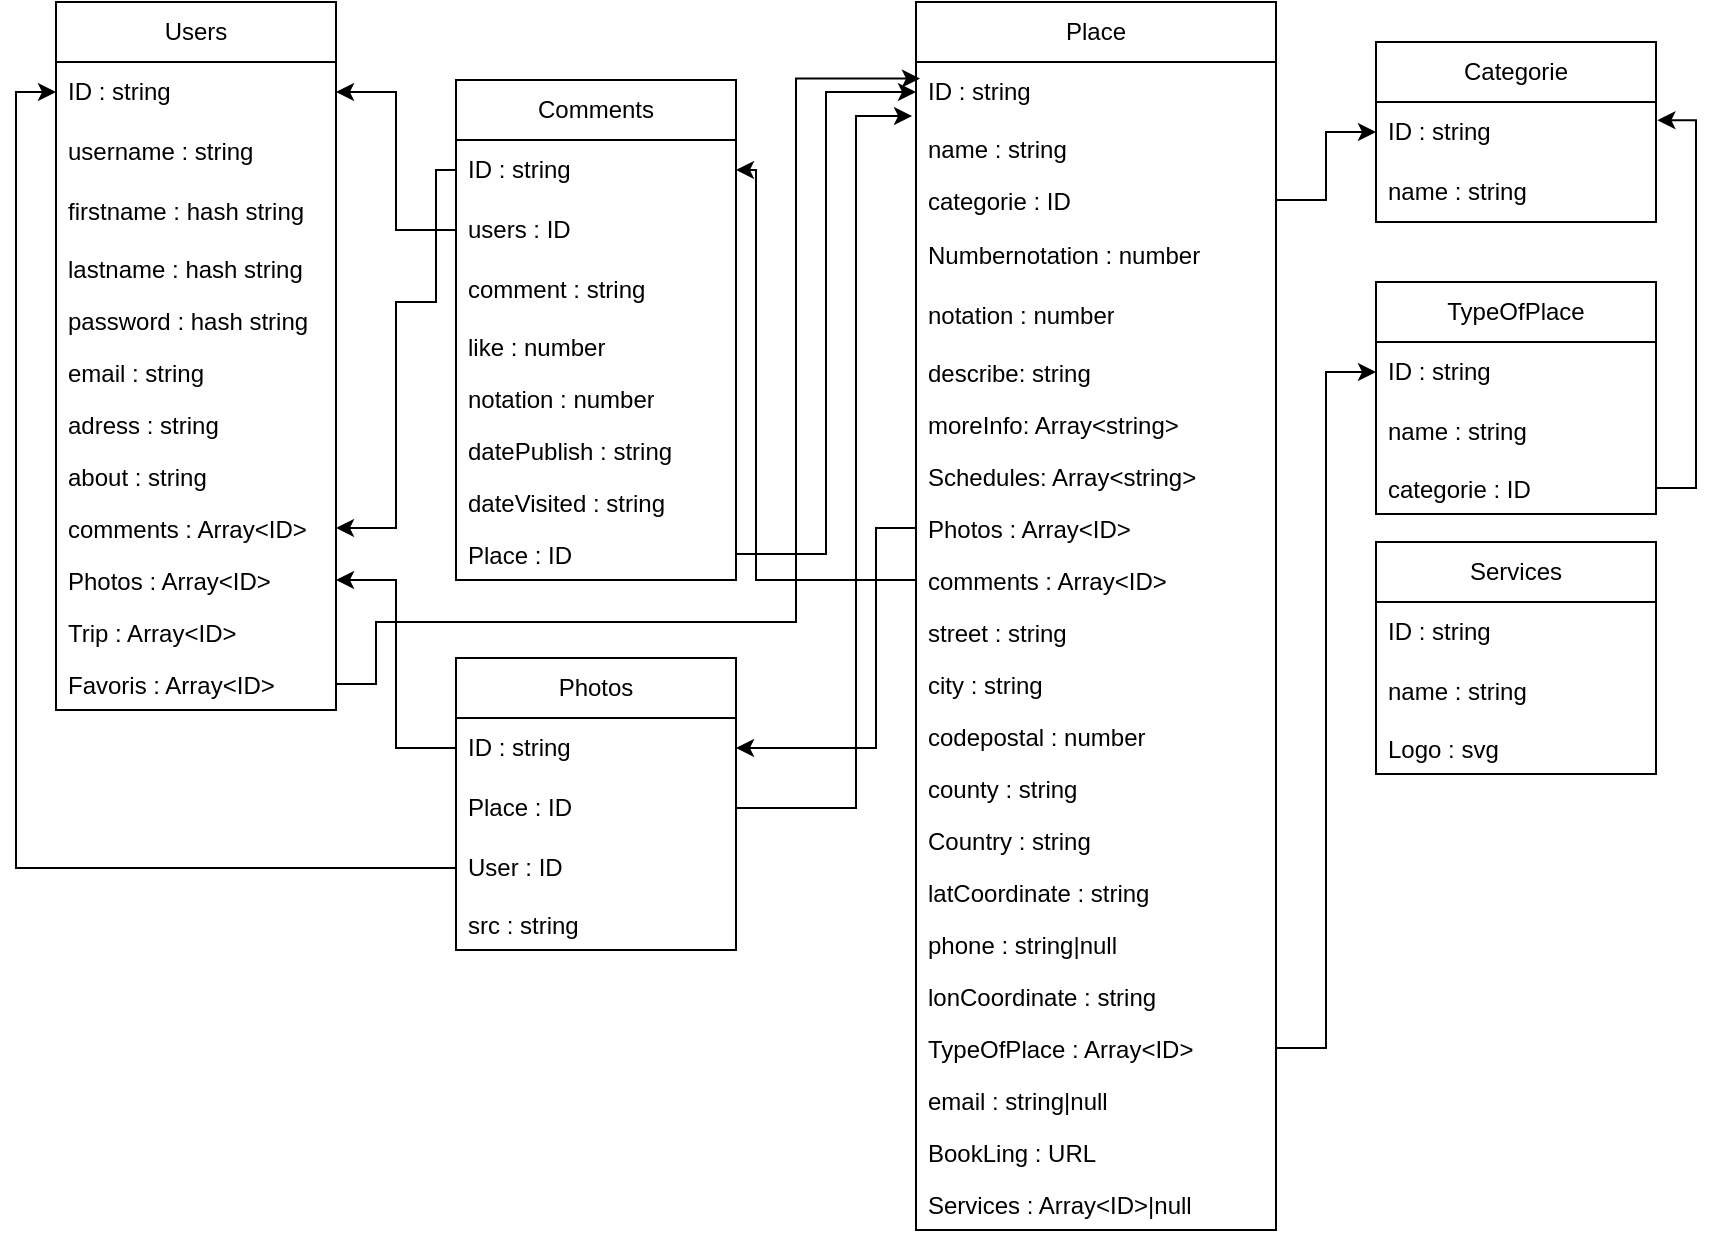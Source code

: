<mxfile version="24.4.13" type="github">
  <diagram name="Page-1" id="azjqvyK8LLOSUk3nw5zU">
    <mxGraphModel dx="1395" dy="282" grid="1" gridSize="10" guides="1" tooltips="1" connect="1" arrows="1" fold="1" page="1" pageScale="1" pageWidth="827" pageHeight="1169" math="0" shadow="0">
      <root>
        <mxCell id="0" />
        <mxCell id="1" parent="0" />
        <mxCell id="gLgQugJnE0icH2_p7Kl2-1" value="Users" style="swimlane;fontStyle=0;childLayout=stackLayout;horizontal=1;startSize=30;horizontalStack=0;resizeParent=1;resizeParentMax=0;resizeLast=0;collapsible=1;marginBottom=0;whiteSpace=wrap;html=1;movable=1;resizable=1;rotatable=1;deletable=1;editable=1;locked=0;connectable=1;" vertex="1" parent="1">
          <mxGeometry x="10" y="10" width="140" height="354" as="geometry" />
        </mxCell>
        <mxCell id="gLgQugJnE0icH2_p7Kl2-2" value="ID : string" style="text;strokeColor=none;fillColor=none;align=left;verticalAlign=middle;spacingLeft=4;spacingRight=4;overflow=hidden;points=[[0,0.5],[1,0.5]];portConstraint=eastwest;rotatable=0;whiteSpace=wrap;html=1;" vertex="1" parent="gLgQugJnE0icH2_p7Kl2-1">
          <mxGeometry y="30" width="140" height="30" as="geometry" />
        </mxCell>
        <mxCell id="gLgQugJnE0icH2_p7Kl2-3" value="username : string" style="text;strokeColor=none;fillColor=none;align=left;verticalAlign=middle;spacingLeft=4;spacingRight=4;overflow=hidden;points=[[0,0.5],[1,0.5]];portConstraint=eastwest;rotatable=0;whiteSpace=wrap;html=1;" vertex="1" parent="gLgQugJnE0icH2_p7Kl2-1">
          <mxGeometry y="60" width="140" height="30" as="geometry" />
        </mxCell>
        <mxCell id="gLgQugJnE0icH2_p7Kl2-4" value="firstname : hash string" style="text;strokeColor=none;fillColor=none;align=left;verticalAlign=middle;spacingLeft=4;spacingRight=4;overflow=hidden;points=[[0,0.5],[1,0.5]];portConstraint=eastwest;rotatable=0;whiteSpace=wrap;html=1;" vertex="1" parent="gLgQugJnE0icH2_p7Kl2-1">
          <mxGeometry y="90" width="140" height="30" as="geometry" />
        </mxCell>
        <mxCell id="gLgQugJnE0icH2_p7Kl2-10" value="lastname : hash string" style="text;strokeColor=none;fillColor=none;align=left;verticalAlign=top;spacingLeft=4;spacingRight=4;overflow=hidden;rotatable=0;points=[[0,0.5],[1,0.5]];portConstraint=eastwest;whiteSpace=wrap;html=1;" vertex="1" parent="gLgQugJnE0icH2_p7Kl2-1">
          <mxGeometry y="120" width="140" height="26" as="geometry" />
        </mxCell>
        <mxCell id="gLgQugJnE0icH2_p7Kl2-11" value="password : hash string" style="text;strokeColor=none;fillColor=none;align=left;verticalAlign=top;spacingLeft=4;spacingRight=4;overflow=hidden;rotatable=0;points=[[0,0.5],[1,0.5]];portConstraint=eastwest;whiteSpace=wrap;html=1;" vertex="1" parent="gLgQugJnE0icH2_p7Kl2-1">
          <mxGeometry y="146" width="140" height="26" as="geometry" />
        </mxCell>
        <mxCell id="gLgQugJnE0icH2_p7Kl2-12" value="email : string" style="text;strokeColor=none;fillColor=none;align=left;verticalAlign=top;spacingLeft=4;spacingRight=4;overflow=hidden;rotatable=0;points=[[0,0.5],[1,0.5]];portConstraint=eastwest;whiteSpace=wrap;html=1;" vertex="1" parent="gLgQugJnE0icH2_p7Kl2-1">
          <mxGeometry y="172" width="140" height="26" as="geometry" />
        </mxCell>
        <mxCell id="gLgQugJnE0icH2_p7Kl2-13" value="adress : string" style="text;strokeColor=none;fillColor=none;align=left;verticalAlign=top;spacingLeft=4;spacingRight=4;overflow=hidden;rotatable=0;points=[[0,0.5],[1,0.5]];portConstraint=eastwest;whiteSpace=wrap;html=1;" vertex="1" parent="gLgQugJnE0icH2_p7Kl2-1">
          <mxGeometry y="198" width="140" height="26" as="geometry" />
        </mxCell>
        <mxCell id="gLgQugJnE0icH2_p7Kl2-14" value="about : string" style="text;strokeColor=none;fillColor=none;align=left;verticalAlign=top;spacingLeft=4;spacingRight=4;overflow=hidden;rotatable=0;points=[[0,0.5],[1,0.5]];portConstraint=eastwest;whiteSpace=wrap;html=1;" vertex="1" parent="gLgQugJnE0icH2_p7Kl2-1">
          <mxGeometry y="224" width="140" height="26" as="geometry" />
        </mxCell>
        <mxCell id="gLgQugJnE0icH2_p7Kl2-15" value="comments : Array&amp;lt;ID&amp;gt;" style="text;strokeColor=none;fillColor=none;align=left;verticalAlign=top;spacingLeft=4;spacingRight=4;overflow=hidden;rotatable=0;points=[[0,0.5],[1,0.5]];portConstraint=eastwest;whiteSpace=wrap;html=1;" vertex="1" parent="gLgQugJnE0icH2_p7Kl2-1">
          <mxGeometry y="250" width="140" height="26" as="geometry" />
        </mxCell>
        <mxCell id="gLgQugJnE0icH2_p7Kl2-16" value="Photos : Array&amp;lt;ID&amp;gt;" style="text;strokeColor=none;fillColor=none;align=left;verticalAlign=top;spacingLeft=4;spacingRight=4;overflow=hidden;rotatable=0;points=[[0,0.5],[1,0.5]];portConstraint=eastwest;whiteSpace=wrap;html=1;" vertex="1" parent="gLgQugJnE0icH2_p7Kl2-1">
          <mxGeometry y="276" width="140" height="26" as="geometry" />
        </mxCell>
        <mxCell id="gLgQugJnE0icH2_p7Kl2-17" value="Trip : Array&amp;lt;ID&amp;gt;" style="text;strokeColor=none;fillColor=none;align=left;verticalAlign=top;spacingLeft=4;spacingRight=4;overflow=hidden;rotatable=0;points=[[0,0.5],[1,0.5]];portConstraint=eastwest;whiteSpace=wrap;html=1;" vertex="1" parent="gLgQugJnE0icH2_p7Kl2-1">
          <mxGeometry y="302" width="140" height="26" as="geometry" />
        </mxCell>
        <mxCell id="gLgQugJnE0icH2_p7Kl2-80" value="Favoris : Array&amp;lt;ID&amp;gt;" style="text;strokeColor=none;fillColor=none;align=left;verticalAlign=top;spacingLeft=4;spacingRight=4;overflow=hidden;rotatable=0;points=[[0,0.5],[1,0.5]];portConstraint=eastwest;whiteSpace=wrap;html=1;" vertex="1" parent="gLgQugJnE0icH2_p7Kl2-1">
          <mxGeometry y="328" width="140" height="26" as="geometry" />
        </mxCell>
        <mxCell id="gLgQugJnE0icH2_p7Kl2-18" value="Comments" style="swimlane;fontStyle=0;childLayout=stackLayout;horizontal=1;startSize=30;horizontalStack=0;resizeParent=1;resizeParentMax=0;resizeLast=0;collapsible=1;marginBottom=0;whiteSpace=wrap;html=1;movable=1;resizable=1;rotatable=1;deletable=1;editable=1;locked=0;connectable=1;" vertex="1" parent="1">
          <mxGeometry x="210" y="49" width="140" height="250" as="geometry" />
        </mxCell>
        <mxCell id="gLgQugJnE0icH2_p7Kl2-19" value="ID : string" style="text;strokeColor=none;fillColor=none;align=left;verticalAlign=middle;spacingLeft=4;spacingRight=4;overflow=hidden;points=[[0,0.5],[1,0.5]];portConstraint=eastwest;rotatable=0;whiteSpace=wrap;html=1;" vertex="1" parent="gLgQugJnE0icH2_p7Kl2-18">
          <mxGeometry y="30" width="140" height="30" as="geometry" />
        </mxCell>
        <mxCell id="gLgQugJnE0icH2_p7Kl2-20" value="users : ID" style="text;strokeColor=none;fillColor=none;align=left;verticalAlign=middle;spacingLeft=4;spacingRight=4;overflow=hidden;points=[[0,0.5],[1,0.5]];portConstraint=eastwest;rotatable=0;whiteSpace=wrap;html=1;" vertex="1" parent="gLgQugJnE0icH2_p7Kl2-18">
          <mxGeometry y="60" width="140" height="30" as="geometry" />
        </mxCell>
        <mxCell id="gLgQugJnE0icH2_p7Kl2-21" value="comment : string" style="text;strokeColor=none;fillColor=none;align=left;verticalAlign=middle;spacingLeft=4;spacingRight=4;overflow=hidden;points=[[0,0.5],[1,0.5]];portConstraint=eastwest;rotatable=0;whiteSpace=wrap;html=1;" vertex="1" parent="gLgQugJnE0icH2_p7Kl2-18">
          <mxGeometry y="90" width="140" height="30" as="geometry" />
        </mxCell>
        <mxCell id="gLgQugJnE0icH2_p7Kl2-22" value="like : number" style="text;strokeColor=none;fillColor=none;align=left;verticalAlign=top;spacingLeft=4;spacingRight=4;overflow=hidden;rotatable=0;points=[[0,0.5],[1,0.5]];portConstraint=eastwest;whiteSpace=wrap;html=1;" vertex="1" parent="gLgQugJnE0icH2_p7Kl2-18">
          <mxGeometry y="120" width="140" height="26" as="geometry" />
        </mxCell>
        <mxCell id="gLgQugJnE0icH2_p7Kl2-23" value="notation : number" style="text;strokeColor=none;fillColor=none;align=left;verticalAlign=top;spacingLeft=4;spacingRight=4;overflow=hidden;rotatable=0;points=[[0,0.5],[1,0.5]];portConstraint=eastwest;whiteSpace=wrap;html=1;" vertex="1" parent="gLgQugJnE0icH2_p7Kl2-18">
          <mxGeometry y="146" width="140" height="26" as="geometry" />
        </mxCell>
        <mxCell id="gLgQugJnE0icH2_p7Kl2-24" value="datePublish : string" style="text;strokeColor=none;fillColor=none;align=left;verticalAlign=top;spacingLeft=4;spacingRight=4;overflow=hidden;rotatable=0;points=[[0,0.5],[1,0.5]];portConstraint=eastwest;whiteSpace=wrap;html=1;" vertex="1" parent="gLgQugJnE0icH2_p7Kl2-18">
          <mxGeometry y="172" width="140" height="26" as="geometry" />
        </mxCell>
        <mxCell id="gLgQugJnE0icH2_p7Kl2-25" value="dateVisited : string" style="text;strokeColor=none;fillColor=none;align=left;verticalAlign=top;spacingLeft=4;spacingRight=4;overflow=hidden;rotatable=0;points=[[0,0.5],[1,0.5]];portConstraint=eastwest;whiteSpace=wrap;html=1;" vertex="1" parent="gLgQugJnE0icH2_p7Kl2-18">
          <mxGeometry y="198" width="140" height="26" as="geometry" />
        </mxCell>
        <mxCell id="gLgQugJnE0icH2_p7Kl2-26" value="Place : ID" style="text;strokeColor=none;fillColor=none;align=left;verticalAlign=top;spacingLeft=4;spacingRight=4;overflow=hidden;rotatable=0;points=[[0,0.5],[1,0.5]];portConstraint=eastwest;whiteSpace=wrap;html=1;" vertex="1" parent="gLgQugJnE0icH2_p7Kl2-18">
          <mxGeometry y="224" width="140" height="26" as="geometry" />
        </mxCell>
        <mxCell id="gLgQugJnE0icH2_p7Kl2-30" style="edgeStyle=orthogonalEdgeStyle;rounded=0;orthogonalLoop=1;jettySize=auto;html=1;" edge="1" parent="1" source="gLgQugJnE0icH2_p7Kl2-20" target="gLgQugJnE0icH2_p7Kl2-2">
          <mxGeometry relative="1" as="geometry" />
        </mxCell>
        <mxCell id="gLgQugJnE0icH2_p7Kl2-31" style="edgeStyle=orthogonalEdgeStyle;rounded=0;orthogonalLoop=1;jettySize=auto;html=1;entryX=1;entryY=0.5;entryDx=0;entryDy=0;" edge="1" parent="1" source="gLgQugJnE0icH2_p7Kl2-19" target="gLgQugJnE0icH2_p7Kl2-15">
          <mxGeometry relative="1" as="geometry">
            <Array as="points">
              <mxPoint x="200" y="94" />
              <mxPoint x="200" y="160" />
              <mxPoint x="180" y="160" />
              <mxPoint x="180" y="273" />
            </Array>
          </mxGeometry>
        </mxCell>
        <mxCell id="gLgQugJnE0icH2_p7Kl2-32" value="Place" style="swimlane;fontStyle=0;childLayout=stackLayout;horizontal=1;startSize=30;horizontalStack=0;resizeParent=1;resizeParentMax=0;resizeLast=0;collapsible=1;marginBottom=0;whiteSpace=wrap;html=1;movable=1;resizable=1;rotatable=1;deletable=1;editable=1;locked=0;connectable=1;" vertex="1" parent="1">
          <mxGeometry x="440" y="10" width="180" height="614" as="geometry" />
        </mxCell>
        <mxCell id="gLgQugJnE0icH2_p7Kl2-33" value="ID : string" style="text;strokeColor=none;fillColor=none;align=left;verticalAlign=middle;spacingLeft=4;spacingRight=4;overflow=hidden;points=[[0,0.5],[1,0.5]];portConstraint=eastwest;rotatable=0;whiteSpace=wrap;html=1;" vertex="1" parent="gLgQugJnE0icH2_p7Kl2-32">
          <mxGeometry y="30" width="180" height="30" as="geometry" />
        </mxCell>
        <mxCell id="gLgQugJnE0icH2_p7Kl2-72" value="name : string" style="text;strokeColor=none;fillColor=none;align=left;verticalAlign=top;spacingLeft=4;spacingRight=4;overflow=hidden;rotatable=0;points=[[0,0.5],[1,0.5]];portConstraint=eastwest;whiteSpace=wrap;html=1;" vertex="1" parent="gLgQugJnE0icH2_p7Kl2-32">
          <mxGeometry y="60" width="180" height="26" as="geometry" />
        </mxCell>
        <mxCell id="gLgQugJnE0icH2_p7Kl2-61" value="categorie : ID" style="text;strokeColor=none;fillColor=none;align=left;verticalAlign=top;spacingLeft=4;spacingRight=4;overflow=hidden;rotatable=0;points=[[0,0.5],[1,0.5]];portConstraint=eastwest;whiteSpace=wrap;html=1;" vertex="1" parent="gLgQugJnE0icH2_p7Kl2-32">
          <mxGeometry y="86" width="180" height="26" as="geometry" />
        </mxCell>
        <mxCell id="gLgQugJnE0icH2_p7Kl2-34" value="Numbernotation : number" style="text;strokeColor=none;fillColor=none;align=left;verticalAlign=middle;spacingLeft=4;spacingRight=4;overflow=hidden;points=[[0,0.5],[1,0.5]];portConstraint=eastwest;rotatable=0;whiteSpace=wrap;html=1;" vertex="1" parent="gLgQugJnE0icH2_p7Kl2-32">
          <mxGeometry y="112" width="180" height="30" as="geometry" />
        </mxCell>
        <mxCell id="gLgQugJnE0icH2_p7Kl2-35" value="notation : number" style="text;strokeColor=none;fillColor=none;align=left;verticalAlign=middle;spacingLeft=4;spacingRight=4;overflow=hidden;points=[[0,0.5],[1,0.5]];portConstraint=eastwest;rotatable=0;whiteSpace=wrap;html=1;" vertex="1" parent="gLgQugJnE0icH2_p7Kl2-32">
          <mxGeometry y="142" width="180" height="30" as="geometry" />
        </mxCell>
        <mxCell id="gLgQugJnE0icH2_p7Kl2-36" value="describe: string" style="text;strokeColor=none;fillColor=none;align=left;verticalAlign=top;spacingLeft=4;spacingRight=4;overflow=hidden;rotatable=0;points=[[0,0.5],[1,0.5]];portConstraint=eastwest;whiteSpace=wrap;html=1;" vertex="1" parent="gLgQugJnE0icH2_p7Kl2-32">
          <mxGeometry y="172" width="180" height="26" as="geometry" />
        </mxCell>
        <mxCell id="gLgQugJnE0icH2_p7Kl2-60" value="moreInfo: Array&amp;lt;string&amp;gt;" style="text;strokeColor=none;fillColor=none;align=left;verticalAlign=top;spacingLeft=4;spacingRight=4;overflow=hidden;rotatable=0;points=[[0,0.5],[1,0.5]];portConstraint=eastwest;whiteSpace=wrap;html=1;" vertex="1" parent="gLgQugJnE0icH2_p7Kl2-32">
          <mxGeometry y="198" width="180" height="26" as="geometry" />
        </mxCell>
        <mxCell id="gLgQugJnE0icH2_p7Kl2-37" value="Schedules: Array&amp;lt;string&amp;gt;" style="text;strokeColor=none;fillColor=none;align=left;verticalAlign=top;spacingLeft=4;spacingRight=4;overflow=hidden;rotatable=0;points=[[0,0.5],[1,0.5]];portConstraint=eastwest;whiteSpace=wrap;html=1;" vertex="1" parent="gLgQugJnE0icH2_p7Kl2-32">
          <mxGeometry y="224" width="180" height="26" as="geometry" />
        </mxCell>
        <mxCell id="gLgQugJnE0icH2_p7Kl2-38" value="Photos : Array&amp;lt;ID&amp;gt;" style="text;strokeColor=none;fillColor=none;align=left;verticalAlign=top;spacingLeft=4;spacingRight=4;overflow=hidden;rotatable=0;points=[[0,0.5],[1,0.5]];portConstraint=eastwest;whiteSpace=wrap;html=1;" vertex="1" parent="gLgQugJnE0icH2_p7Kl2-32">
          <mxGeometry y="250" width="180" height="26" as="geometry" />
        </mxCell>
        <mxCell id="gLgQugJnE0icH2_p7Kl2-39" value="comments : Array&amp;lt;ID&amp;gt;" style="text;strokeColor=none;fillColor=none;align=left;verticalAlign=top;spacingLeft=4;spacingRight=4;overflow=hidden;rotatable=0;points=[[0,0.5],[1,0.5]];portConstraint=eastwest;whiteSpace=wrap;html=1;" vertex="1" parent="gLgQugJnE0icH2_p7Kl2-32">
          <mxGeometry y="276" width="180" height="26" as="geometry" />
        </mxCell>
        <mxCell id="gLgQugJnE0icH2_p7Kl2-57" value="street : string" style="text;strokeColor=none;fillColor=none;align=left;verticalAlign=top;spacingLeft=4;spacingRight=4;overflow=hidden;rotatable=0;points=[[0,0.5],[1,0.5]];portConstraint=eastwest;whiteSpace=wrap;html=1;" vertex="1" parent="gLgQugJnE0icH2_p7Kl2-32">
          <mxGeometry y="302" width="180" height="26" as="geometry" />
        </mxCell>
        <mxCell id="gLgQugJnE0icH2_p7Kl2-58" value="city : string" style="text;strokeColor=none;fillColor=none;align=left;verticalAlign=top;spacingLeft=4;spacingRight=4;overflow=hidden;rotatable=0;points=[[0,0.5],[1,0.5]];portConstraint=eastwest;whiteSpace=wrap;html=1;" vertex="1" parent="gLgQugJnE0icH2_p7Kl2-32">
          <mxGeometry y="328" width="180" height="26" as="geometry" />
        </mxCell>
        <mxCell id="gLgQugJnE0icH2_p7Kl2-59" value="codepostal : number" style="text;strokeColor=none;fillColor=none;align=left;verticalAlign=top;spacingLeft=4;spacingRight=4;overflow=hidden;rotatable=0;points=[[0,0.5],[1,0.5]];portConstraint=eastwest;whiteSpace=wrap;html=1;" vertex="1" parent="gLgQugJnE0icH2_p7Kl2-32">
          <mxGeometry y="354" width="180" height="26" as="geometry" />
        </mxCell>
        <mxCell id="gLgQugJnE0icH2_p7Kl2-62" value="county : string" style="text;strokeColor=none;fillColor=none;align=left;verticalAlign=top;spacingLeft=4;spacingRight=4;overflow=hidden;rotatable=0;points=[[0,0.5],[1,0.5]];portConstraint=eastwest;whiteSpace=wrap;html=1;" vertex="1" parent="gLgQugJnE0icH2_p7Kl2-32">
          <mxGeometry y="380" width="180" height="26" as="geometry" />
        </mxCell>
        <mxCell id="gLgQugJnE0icH2_p7Kl2-63" value="Country : string" style="text;strokeColor=none;fillColor=none;align=left;verticalAlign=top;spacingLeft=4;spacingRight=4;overflow=hidden;rotatable=0;points=[[0,0.5],[1,0.5]];portConstraint=eastwest;whiteSpace=wrap;html=1;" vertex="1" parent="gLgQugJnE0icH2_p7Kl2-32">
          <mxGeometry y="406" width="180" height="26" as="geometry" />
        </mxCell>
        <mxCell id="gLgQugJnE0icH2_p7Kl2-64" value="latCoordinate : string" style="text;strokeColor=none;fillColor=none;align=left;verticalAlign=top;spacingLeft=4;spacingRight=4;overflow=hidden;rotatable=0;points=[[0,0.5],[1,0.5]];portConstraint=eastwest;whiteSpace=wrap;html=1;" vertex="1" parent="gLgQugJnE0icH2_p7Kl2-32">
          <mxGeometry y="432" width="180" height="26" as="geometry" />
        </mxCell>
        <mxCell id="gLgQugJnE0icH2_p7Kl2-73" value="phone : string|null" style="text;strokeColor=none;fillColor=none;align=left;verticalAlign=top;spacingLeft=4;spacingRight=4;overflow=hidden;rotatable=0;points=[[0,0.5],[1,0.5]];portConstraint=eastwest;whiteSpace=wrap;html=1;" vertex="1" parent="gLgQugJnE0icH2_p7Kl2-32">
          <mxGeometry y="458" width="180" height="26" as="geometry" />
        </mxCell>
        <mxCell id="gLgQugJnE0icH2_p7Kl2-65" value="lonCoordinate : string" style="text;strokeColor=none;fillColor=none;align=left;verticalAlign=top;spacingLeft=4;spacingRight=4;overflow=hidden;rotatable=0;points=[[0,0.5],[1,0.5]];portConstraint=eastwest;whiteSpace=wrap;html=1;" vertex="1" parent="gLgQugJnE0icH2_p7Kl2-32">
          <mxGeometry y="484" width="180" height="26" as="geometry" />
        </mxCell>
        <mxCell id="gLgQugJnE0icH2_p7Kl2-85" value="TypeOfPlace : Array&amp;lt;ID&amp;gt;" style="text;strokeColor=none;fillColor=none;align=left;verticalAlign=top;spacingLeft=4;spacingRight=4;overflow=hidden;rotatable=0;points=[[0,0.5],[1,0.5]];portConstraint=eastwest;whiteSpace=wrap;html=1;" vertex="1" parent="gLgQugJnE0icH2_p7Kl2-32">
          <mxGeometry y="510" width="180" height="26" as="geometry" />
        </mxCell>
        <mxCell id="gLgQugJnE0icH2_p7Kl2-75" value="email : string|null" style="text;strokeColor=none;fillColor=none;align=left;verticalAlign=top;spacingLeft=4;spacingRight=4;overflow=hidden;rotatable=0;points=[[0,0.5],[1,0.5]];portConstraint=eastwest;whiteSpace=wrap;html=1;" vertex="1" parent="gLgQugJnE0icH2_p7Kl2-32">
          <mxGeometry y="536" width="180" height="26" as="geometry" />
        </mxCell>
        <mxCell id="gLgQugJnE0icH2_p7Kl2-87" value="BookLing : URL" style="text;strokeColor=none;fillColor=none;align=left;verticalAlign=top;spacingLeft=4;spacingRight=4;overflow=hidden;rotatable=0;points=[[0,0.5],[1,0.5]];portConstraint=eastwest;whiteSpace=wrap;html=1;" vertex="1" parent="gLgQugJnE0icH2_p7Kl2-32">
          <mxGeometry y="562" width="180" height="26" as="geometry" />
        </mxCell>
        <mxCell id="gLgQugJnE0icH2_p7Kl2-88" value="Services : Array&amp;lt;ID&amp;gt;|null" style="text;strokeColor=none;fillColor=none;align=left;verticalAlign=top;spacingLeft=4;spacingRight=4;overflow=hidden;rotatable=0;points=[[0,0.5],[1,0.5]];portConstraint=eastwest;whiteSpace=wrap;html=1;" vertex="1" parent="gLgQugJnE0icH2_p7Kl2-32">
          <mxGeometry y="588" width="180" height="26" as="geometry" />
        </mxCell>
        <mxCell id="gLgQugJnE0icH2_p7Kl2-41" style="edgeStyle=orthogonalEdgeStyle;rounded=0;orthogonalLoop=1;jettySize=auto;html=1;" edge="1" parent="1" source="gLgQugJnE0icH2_p7Kl2-26" target="gLgQugJnE0icH2_p7Kl2-33">
          <mxGeometry relative="1" as="geometry" />
        </mxCell>
        <mxCell id="gLgQugJnE0icH2_p7Kl2-42" value="Photos" style="swimlane;fontStyle=0;childLayout=stackLayout;horizontal=1;startSize=30;horizontalStack=0;resizeParent=1;resizeParentMax=0;resizeLast=0;collapsible=1;marginBottom=0;whiteSpace=wrap;html=1;movable=1;resizable=1;rotatable=1;deletable=1;editable=1;locked=0;connectable=1;" vertex="1" parent="1">
          <mxGeometry x="210" y="338" width="140" height="146" as="geometry" />
        </mxCell>
        <mxCell id="gLgQugJnE0icH2_p7Kl2-43" value="ID : string" style="text;strokeColor=none;fillColor=none;align=left;verticalAlign=middle;spacingLeft=4;spacingRight=4;overflow=hidden;points=[[0,0.5],[1,0.5]];portConstraint=eastwest;rotatable=0;whiteSpace=wrap;html=1;" vertex="1" parent="gLgQugJnE0icH2_p7Kl2-42">
          <mxGeometry y="30" width="140" height="30" as="geometry" />
        </mxCell>
        <mxCell id="gLgQugJnE0icH2_p7Kl2-44" value="Place : ID" style="text;strokeColor=none;fillColor=none;align=left;verticalAlign=middle;spacingLeft=4;spacingRight=4;overflow=hidden;points=[[0,0.5],[1,0.5]];portConstraint=eastwest;rotatable=0;whiteSpace=wrap;html=1;" vertex="1" parent="gLgQugJnE0icH2_p7Kl2-42">
          <mxGeometry y="60" width="140" height="30" as="geometry" />
        </mxCell>
        <mxCell id="gLgQugJnE0icH2_p7Kl2-45" value="User : ID" style="text;strokeColor=none;fillColor=none;align=left;verticalAlign=middle;spacingLeft=4;spacingRight=4;overflow=hidden;points=[[0,0.5],[1,0.5]];portConstraint=eastwest;rotatable=0;whiteSpace=wrap;html=1;" vertex="1" parent="gLgQugJnE0icH2_p7Kl2-42">
          <mxGeometry y="90" width="140" height="30" as="geometry" />
        </mxCell>
        <mxCell id="gLgQugJnE0icH2_p7Kl2-46" value="src : string" style="text;strokeColor=none;fillColor=none;align=left;verticalAlign=top;spacingLeft=4;spacingRight=4;overflow=hidden;rotatable=0;points=[[0,0.5],[1,0.5]];portConstraint=eastwest;whiteSpace=wrap;html=1;" vertex="1" parent="gLgQugJnE0icH2_p7Kl2-42">
          <mxGeometry y="120" width="140" height="26" as="geometry" />
        </mxCell>
        <mxCell id="gLgQugJnE0icH2_p7Kl2-52" style="edgeStyle=orthogonalEdgeStyle;rounded=0;orthogonalLoop=1;jettySize=auto;html=1;entryX=1;entryY=0.5;entryDx=0;entryDy=0;" edge="1" parent="1" source="gLgQugJnE0icH2_p7Kl2-43" target="gLgQugJnE0icH2_p7Kl2-16">
          <mxGeometry relative="1" as="geometry" />
        </mxCell>
        <mxCell id="gLgQugJnE0icH2_p7Kl2-55" style="edgeStyle=orthogonalEdgeStyle;rounded=0;orthogonalLoop=1;jettySize=auto;html=1;entryX=0;entryY=0.5;entryDx=0;entryDy=0;" edge="1" parent="1" source="gLgQugJnE0icH2_p7Kl2-45" target="gLgQugJnE0icH2_p7Kl2-2">
          <mxGeometry relative="1" as="geometry" />
        </mxCell>
        <mxCell id="gLgQugJnE0icH2_p7Kl2-56" style="edgeStyle=orthogonalEdgeStyle;rounded=0;orthogonalLoop=1;jettySize=auto;html=1;entryX=1;entryY=0.5;entryDx=0;entryDy=0;" edge="1" parent="1" source="gLgQugJnE0icH2_p7Kl2-38" target="gLgQugJnE0icH2_p7Kl2-43">
          <mxGeometry relative="1" as="geometry">
            <Array as="points">
              <mxPoint x="420" y="273" />
              <mxPoint x="420" y="383" />
            </Array>
          </mxGeometry>
        </mxCell>
        <mxCell id="gLgQugJnE0icH2_p7Kl2-66" style="edgeStyle=orthogonalEdgeStyle;rounded=0;orthogonalLoop=1;jettySize=auto;html=1;entryX=-0.011;entryY=0.9;entryDx=0;entryDy=0;entryPerimeter=0;" edge="1" parent="1" source="gLgQugJnE0icH2_p7Kl2-44" target="gLgQugJnE0icH2_p7Kl2-33">
          <mxGeometry relative="1" as="geometry">
            <Array as="points">
              <mxPoint x="410" y="413" />
              <mxPoint x="410" y="67" />
            </Array>
          </mxGeometry>
        </mxCell>
        <mxCell id="gLgQugJnE0icH2_p7Kl2-67" value="Categorie" style="swimlane;fontStyle=0;childLayout=stackLayout;horizontal=1;startSize=30;horizontalStack=0;resizeParent=1;resizeParentMax=0;resizeLast=0;collapsible=1;marginBottom=0;whiteSpace=wrap;html=1;movable=1;resizable=1;rotatable=1;deletable=1;editable=1;locked=0;connectable=1;" vertex="1" parent="1">
          <mxGeometry x="670" y="30" width="140" height="90" as="geometry" />
        </mxCell>
        <mxCell id="gLgQugJnE0icH2_p7Kl2-68" value="ID : string" style="text;strokeColor=none;fillColor=none;align=left;verticalAlign=middle;spacingLeft=4;spacingRight=4;overflow=hidden;points=[[0,0.5],[1,0.5]];portConstraint=eastwest;rotatable=0;whiteSpace=wrap;html=1;" vertex="1" parent="gLgQugJnE0icH2_p7Kl2-67">
          <mxGeometry y="30" width="140" height="30" as="geometry" />
        </mxCell>
        <mxCell id="gLgQugJnE0icH2_p7Kl2-69" value="name : string" style="text;strokeColor=none;fillColor=none;align=left;verticalAlign=middle;spacingLeft=4;spacingRight=4;overflow=hidden;points=[[0,0.5],[1,0.5]];portConstraint=eastwest;rotatable=0;whiteSpace=wrap;html=1;" vertex="1" parent="gLgQugJnE0icH2_p7Kl2-67">
          <mxGeometry y="60" width="140" height="30" as="geometry" />
        </mxCell>
        <mxCell id="gLgQugJnE0icH2_p7Kl2-76" style="edgeStyle=orthogonalEdgeStyle;rounded=0;orthogonalLoop=1;jettySize=auto;html=1;" edge="1" parent="1" source="gLgQugJnE0icH2_p7Kl2-61" target="gLgQugJnE0icH2_p7Kl2-68">
          <mxGeometry relative="1" as="geometry" />
        </mxCell>
        <mxCell id="gLgQugJnE0icH2_p7Kl2-77" value="TypeOfPlace" style="swimlane;fontStyle=0;childLayout=stackLayout;horizontal=1;startSize=30;horizontalStack=0;resizeParent=1;resizeParentMax=0;resizeLast=0;collapsible=1;marginBottom=0;whiteSpace=wrap;html=1;movable=1;resizable=1;rotatable=1;deletable=1;editable=1;locked=0;connectable=1;" vertex="1" parent="1">
          <mxGeometry x="670" y="150" width="140" height="116" as="geometry" />
        </mxCell>
        <mxCell id="gLgQugJnE0icH2_p7Kl2-78" value="ID : string" style="text;strokeColor=none;fillColor=none;align=left;verticalAlign=middle;spacingLeft=4;spacingRight=4;overflow=hidden;points=[[0,0.5],[1,0.5]];portConstraint=eastwest;rotatable=0;whiteSpace=wrap;html=1;" vertex="1" parent="gLgQugJnE0icH2_p7Kl2-77">
          <mxGeometry y="30" width="140" height="30" as="geometry" />
        </mxCell>
        <mxCell id="gLgQugJnE0icH2_p7Kl2-79" value="name : string" style="text;strokeColor=none;fillColor=none;align=left;verticalAlign=middle;spacingLeft=4;spacingRight=4;overflow=hidden;points=[[0,0.5],[1,0.5]];portConstraint=eastwest;rotatable=0;whiteSpace=wrap;html=1;" vertex="1" parent="gLgQugJnE0icH2_p7Kl2-77">
          <mxGeometry y="60" width="140" height="30" as="geometry" />
        </mxCell>
        <mxCell id="gLgQugJnE0icH2_p7Kl2-83" value="categorie : ID" style="text;strokeColor=none;fillColor=none;align=left;verticalAlign=top;spacingLeft=4;spacingRight=4;overflow=hidden;rotatable=0;points=[[0,0.5],[1,0.5]];portConstraint=eastwest;whiteSpace=wrap;html=1;" vertex="1" parent="gLgQugJnE0icH2_p7Kl2-77">
          <mxGeometry y="90" width="140" height="26" as="geometry" />
        </mxCell>
        <mxCell id="gLgQugJnE0icH2_p7Kl2-81" style="edgeStyle=orthogonalEdgeStyle;rounded=0;orthogonalLoop=1;jettySize=auto;html=1;entryX=0.011;entryY=0.276;entryDx=0;entryDy=0;entryPerimeter=0;" edge="1" parent="1" source="gLgQugJnE0icH2_p7Kl2-80" target="gLgQugJnE0icH2_p7Kl2-33">
          <mxGeometry relative="1" as="geometry">
            <Array as="points">
              <mxPoint x="170" y="351" />
              <mxPoint x="170" y="320" />
              <mxPoint x="380" y="320" />
              <mxPoint x="380" y="48" />
            </Array>
          </mxGeometry>
        </mxCell>
        <mxCell id="gLgQugJnE0icH2_p7Kl2-82" style="edgeStyle=orthogonalEdgeStyle;rounded=0;orthogonalLoop=1;jettySize=auto;html=1;" edge="1" parent="1" source="gLgQugJnE0icH2_p7Kl2-39" target="gLgQugJnE0icH2_p7Kl2-19">
          <mxGeometry relative="1" as="geometry">
            <Array as="points">
              <mxPoint x="360" y="299" />
              <mxPoint x="360" y="94" />
            </Array>
          </mxGeometry>
        </mxCell>
        <mxCell id="gLgQugJnE0icH2_p7Kl2-84" style="edgeStyle=orthogonalEdgeStyle;rounded=0;orthogonalLoop=1;jettySize=auto;html=1;entryX=1.005;entryY=0.303;entryDx=0;entryDy=0;entryPerimeter=0;" edge="1" parent="1" source="gLgQugJnE0icH2_p7Kl2-83" target="gLgQugJnE0icH2_p7Kl2-68">
          <mxGeometry relative="1" as="geometry">
            <Array as="points">
              <mxPoint x="830" y="253" />
              <mxPoint x="830" y="69" />
            </Array>
          </mxGeometry>
        </mxCell>
        <mxCell id="gLgQugJnE0icH2_p7Kl2-86" style="edgeStyle=orthogonalEdgeStyle;rounded=0;orthogonalLoop=1;jettySize=auto;html=1;entryX=0;entryY=0.5;entryDx=0;entryDy=0;" edge="1" parent="1" source="gLgQugJnE0icH2_p7Kl2-85" target="gLgQugJnE0icH2_p7Kl2-78">
          <mxGeometry relative="1" as="geometry" />
        </mxCell>
        <mxCell id="gLgQugJnE0icH2_p7Kl2-89" value="Services" style="swimlane;fontStyle=0;childLayout=stackLayout;horizontal=1;startSize=30;horizontalStack=0;resizeParent=1;resizeParentMax=0;resizeLast=0;collapsible=1;marginBottom=0;whiteSpace=wrap;html=1;movable=1;resizable=1;rotatable=1;deletable=1;editable=1;locked=0;connectable=1;" vertex="1" parent="1">
          <mxGeometry x="670" y="280" width="140" height="116" as="geometry" />
        </mxCell>
        <mxCell id="gLgQugJnE0icH2_p7Kl2-90" value="ID : string" style="text;strokeColor=none;fillColor=none;align=left;verticalAlign=middle;spacingLeft=4;spacingRight=4;overflow=hidden;points=[[0,0.5],[1,0.5]];portConstraint=eastwest;rotatable=0;whiteSpace=wrap;html=1;" vertex="1" parent="gLgQugJnE0icH2_p7Kl2-89">
          <mxGeometry y="30" width="140" height="30" as="geometry" />
        </mxCell>
        <mxCell id="gLgQugJnE0icH2_p7Kl2-91" value="name : string" style="text;strokeColor=none;fillColor=none;align=left;verticalAlign=middle;spacingLeft=4;spacingRight=4;overflow=hidden;points=[[0,0.5],[1,0.5]];portConstraint=eastwest;rotatable=0;whiteSpace=wrap;html=1;" vertex="1" parent="gLgQugJnE0icH2_p7Kl2-89">
          <mxGeometry y="60" width="140" height="30" as="geometry" />
        </mxCell>
        <mxCell id="gLgQugJnE0icH2_p7Kl2-92" value="Logo : svg" style="text;strokeColor=none;fillColor=none;align=left;verticalAlign=top;spacingLeft=4;spacingRight=4;overflow=hidden;rotatable=0;points=[[0,0.5],[1,0.5]];portConstraint=eastwest;whiteSpace=wrap;html=1;" vertex="1" parent="gLgQugJnE0icH2_p7Kl2-89">
          <mxGeometry y="90" width="140" height="26" as="geometry" />
        </mxCell>
      </root>
    </mxGraphModel>
  </diagram>
</mxfile>
